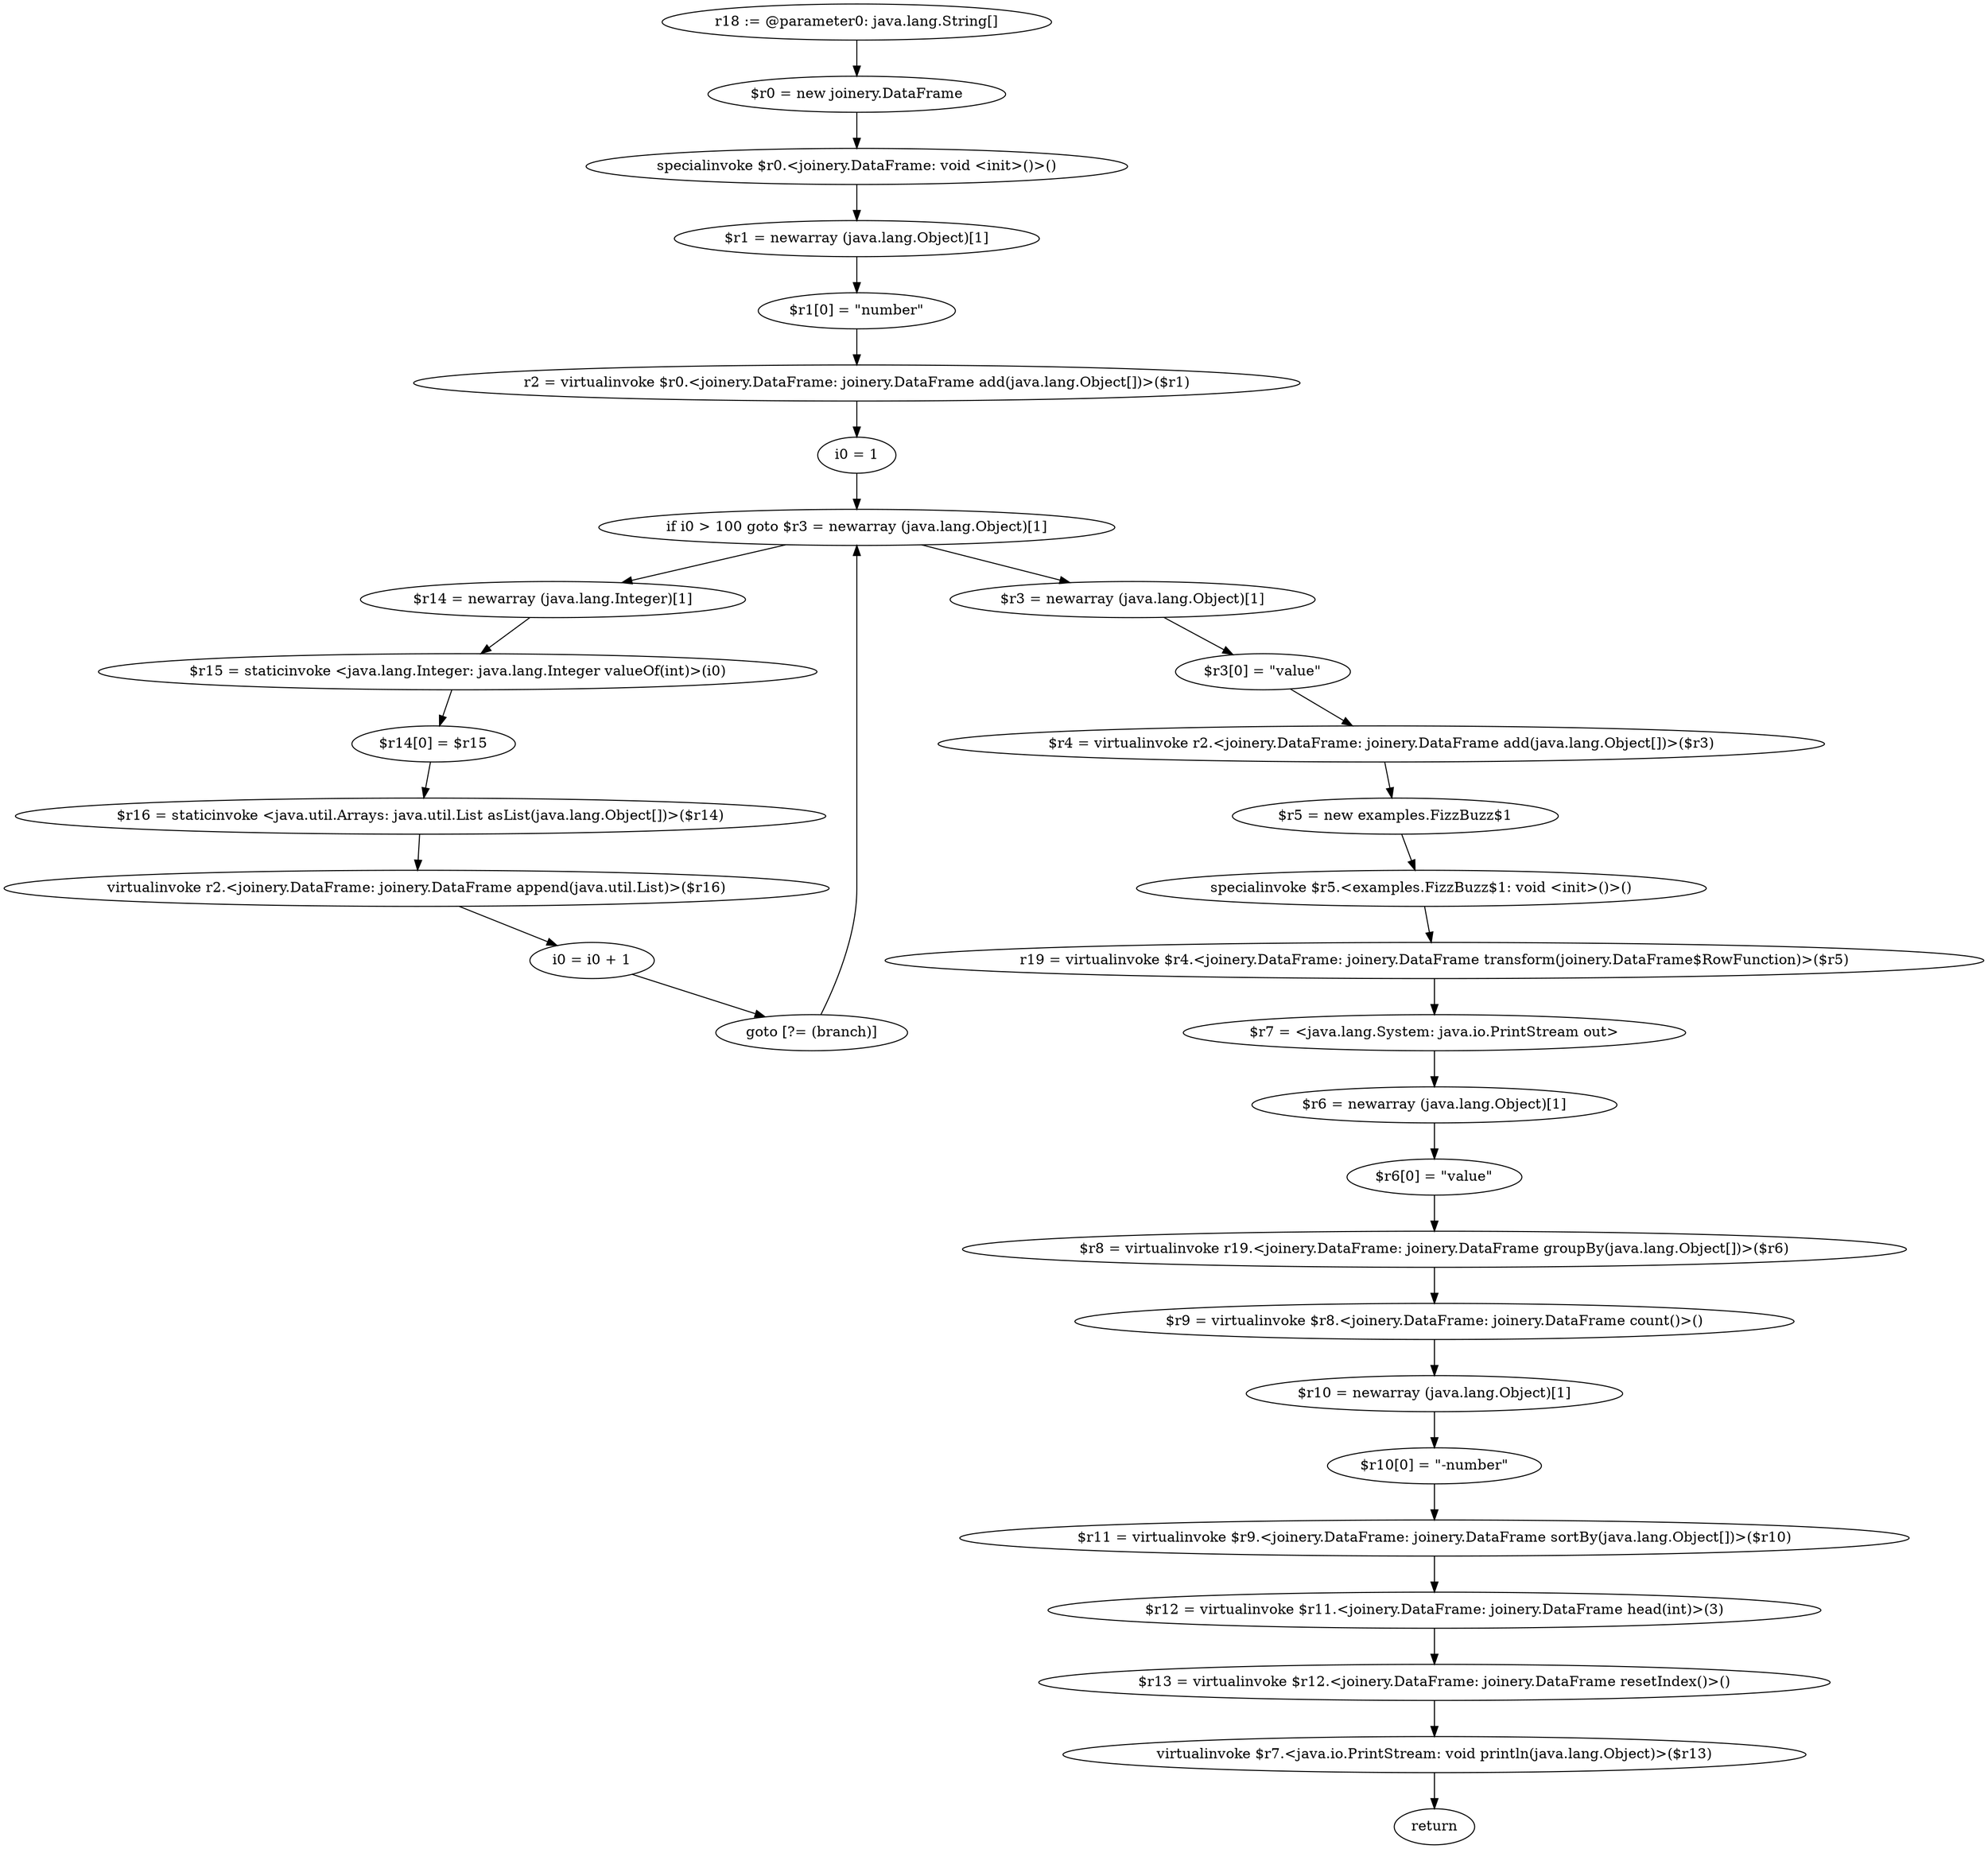 digraph "unitGraph" {
    "r18 := @parameter0: java.lang.String[]"
    "$r0 = new joinery.DataFrame"
    "specialinvoke $r0.<joinery.DataFrame: void <init>()>()"
    "$r1 = newarray (java.lang.Object)[1]"
    "$r1[0] = \"number\""
    "r2 = virtualinvoke $r0.<joinery.DataFrame: joinery.DataFrame add(java.lang.Object[])>($r1)"
    "i0 = 1"
    "if i0 > 100 goto $r3 = newarray (java.lang.Object)[1]"
    "$r14 = newarray (java.lang.Integer)[1]"
    "$r15 = staticinvoke <java.lang.Integer: java.lang.Integer valueOf(int)>(i0)"
    "$r14[0] = $r15"
    "$r16 = staticinvoke <java.util.Arrays: java.util.List asList(java.lang.Object[])>($r14)"
    "virtualinvoke r2.<joinery.DataFrame: joinery.DataFrame append(java.util.List)>($r16)"
    "i0 = i0 + 1"
    "goto [?= (branch)]"
    "$r3 = newarray (java.lang.Object)[1]"
    "$r3[0] = \"value\""
    "$r4 = virtualinvoke r2.<joinery.DataFrame: joinery.DataFrame add(java.lang.Object[])>($r3)"
    "$r5 = new examples.FizzBuzz$1"
    "specialinvoke $r5.<examples.FizzBuzz$1: void <init>()>()"
    "r19 = virtualinvoke $r4.<joinery.DataFrame: joinery.DataFrame transform(joinery.DataFrame$RowFunction)>($r5)"
    "$r7 = <java.lang.System: java.io.PrintStream out>"
    "$r6 = newarray (java.lang.Object)[1]"
    "$r6[0] = \"value\""
    "$r8 = virtualinvoke r19.<joinery.DataFrame: joinery.DataFrame groupBy(java.lang.Object[])>($r6)"
    "$r9 = virtualinvoke $r8.<joinery.DataFrame: joinery.DataFrame count()>()"
    "$r10 = newarray (java.lang.Object)[1]"
    "$r10[0] = \"-number\""
    "$r11 = virtualinvoke $r9.<joinery.DataFrame: joinery.DataFrame sortBy(java.lang.Object[])>($r10)"
    "$r12 = virtualinvoke $r11.<joinery.DataFrame: joinery.DataFrame head(int)>(3)"
    "$r13 = virtualinvoke $r12.<joinery.DataFrame: joinery.DataFrame resetIndex()>()"
    "virtualinvoke $r7.<java.io.PrintStream: void println(java.lang.Object)>($r13)"
    "return"
    "r18 := @parameter0: java.lang.String[]"->"$r0 = new joinery.DataFrame";
    "$r0 = new joinery.DataFrame"->"specialinvoke $r0.<joinery.DataFrame: void <init>()>()";
    "specialinvoke $r0.<joinery.DataFrame: void <init>()>()"->"$r1 = newarray (java.lang.Object)[1]";
    "$r1 = newarray (java.lang.Object)[1]"->"$r1[0] = \"number\"";
    "$r1[0] = \"number\""->"r2 = virtualinvoke $r0.<joinery.DataFrame: joinery.DataFrame add(java.lang.Object[])>($r1)";
    "r2 = virtualinvoke $r0.<joinery.DataFrame: joinery.DataFrame add(java.lang.Object[])>($r1)"->"i0 = 1";
    "i0 = 1"->"if i0 > 100 goto $r3 = newarray (java.lang.Object)[1]";
    "if i0 > 100 goto $r3 = newarray (java.lang.Object)[1]"->"$r14 = newarray (java.lang.Integer)[1]";
    "if i0 > 100 goto $r3 = newarray (java.lang.Object)[1]"->"$r3 = newarray (java.lang.Object)[1]";
    "$r14 = newarray (java.lang.Integer)[1]"->"$r15 = staticinvoke <java.lang.Integer: java.lang.Integer valueOf(int)>(i0)";
    "$r15 = staticinvoke <java.lang.Integer: java.lang.Integer valueOf(int)>(i0)"->"$r14[0] = $r15";
    "$r14[0] = $r15"->"$r16 = staticinvoke <java.util.Arrays: java.util.List asList(java.lang.Object[])>($r14)";
    "$r16 = staticinvoke <java.util.Arrays: java.util.List asList(java.lang.Object[])>($r14)"->"virtualinvoke r2.<joinery.DataFrame: joinery.DataFrame append(java.util.List)>($r16)";
    "virtualinvoke r2.<joinery.DataFrame: joinery.DataFrame append(java.util.List)>($r16)"->"i0 = i0 + 1";
    "i0 = i0 + 1"->"goto [?= (branch)]";
    "goto [?= (branch)]"->"if i0 > 100 goto $r3 = newarray (java.lang.Object)[1]";
    "$r3 = newarray (java.lang.Object)[1]"->"$r3[0] = \"value\"";
    "$r3[0] = \"value\""->"$r4 = virtualinvoke r2.<joinery.DataFrame: joinery.DataFrame add(java.lang.Object[])>($r3)";
    "$r4 = virtualinvoke r2.<joinery.DataFrame: joinery.DataFrame add(java.lang.Object[])>($r3)"->"$r5 = new examples.FizzBuzz$1";
    "$r5 = new examples.FizzBuzz$1"->"specialinvoke $r5.<examples.FizzBuzz$1: void <init>()>()";
    "specialinvoke $r5.<examples.FizzBuzz$1: void <init>()>()"->"r19 = virtualinvoke $r4.<joinery.DataFrame: joinery.DataFrame transform(joinery.DataFrame$RowFunction)>($r5)";
    "r19 = virtualinvoke $r4.<joinery.DataFrame: joinery.DataFrame transform(joinery.DataFrame$RowFunction)>($r5)"->"$r7 = <java.lang.System: java.io.PrintStream out>";
    "$r7 = <java.lang.System: java.io.PrintStream out>"->"$r6 = newarray (java.lang.Object)[1]";
    "$r6 = newarray (java.lang.Object)[1]"->"$r6[0] = \"value\"";
    "$r6[0] = \"value\""->"$r8 = virtualinvoke r19.<joinery.DataFrame: joinery.DataFrame groupBy(java.lang.Object[])>($r6)";
    "$r8 = virtualinvoke r19.<joinery.DataFrame: joinery.DataFrame groupBy(java.lang.Object[])>($r6)"->"$r9 = virtualinvoke $r8.<joinery.DataFrame: joinery.DataFrame count()>()";
    "$r9 = virtualinvoke $r8.<joinery.DataFrame: joinery.DataFrame count()>()"->"$r10 = newarray (java.lang.Object)[1]";
    "$r10 = newarray (java.lang.Object)[1]"->"$r10[0] = \"-number\"";
    "$r10[0] = \"-number\""->"$r11 = virtualinvoke $r9.<joinery.DataFrame: joinery.DataFrame sortBy(java.lang.Object[])>($r10)";
    "$r11 = virtualinvoke $r9.<joinery.DataFrame: joinery.DataFrame sortBy(java.lang.Object[])>($r10)"->"$r12 = virtualinvoke $r11.<joinery.DataFrame: joinery.DataFrame head(int)>(3)";
    "$r12 = virtualinvoke $r11.<joinery.DataFrame: joinery.DataFrame head(int)>(3)"->"$r13 = virtualinvoke $r12.<joinery.DataFrame: joinery.DataFrame resetIndex()>()";
    "$r13 = virtualinvoke $r12.<joinery.DataFrame: joinery.DataFrame resetIndex()>()"->"virtualinvoke $r7.<java.io.PrintStream: void println(java.lang.Object)>($r13)";
    "virtualinvoke $r7.<java.io.PrintStream: void println(java.lang.Object)>($r13)"->"return";
}
